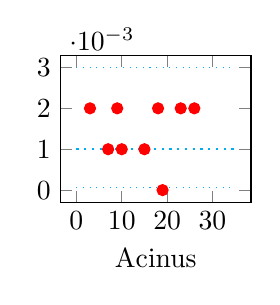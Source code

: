 \begin{tikzpicture}

\begin{axis}[
	width=0.33*\linewidth,
	xlabel={Acinus},
	%ylabel={Volume [\si{\centi\meter\cubed}]},
	axis on top,
	]
\addplot [red,only marks]
coordinates {
(0,nan) (1,nan) (2,nan) (3,0.002) (4,nan) (5,nan) (6,nan) (7,0.001) (8,nan) (9,0.002) (10,0.001) (11,nan) (12,nan) (13,nan) (14,nan) (15,0.001) (16,nan) (17,nan) (18,0.002) (19,0.0) (20,nan) (21,nan) (22,nan) (23,0.002) (24,nan) (25,nan) (26,0.002) (27,nan) (28,nan) (29,nan) (30,nan) (31,nan) 
};
\addplot [thick, cyan, dotted]
coordinates {
(0,0.001) (35,0.001) 
};
\addplot [cyan, dotted]
coordinates {
(0,0.003) (35,0.003) 
};
\addplot [cyan, dotted]
coordinates {
(0,5.479e-05) (35,5.479e-05) 
};

\end{axis}

\end{tikzpicture}